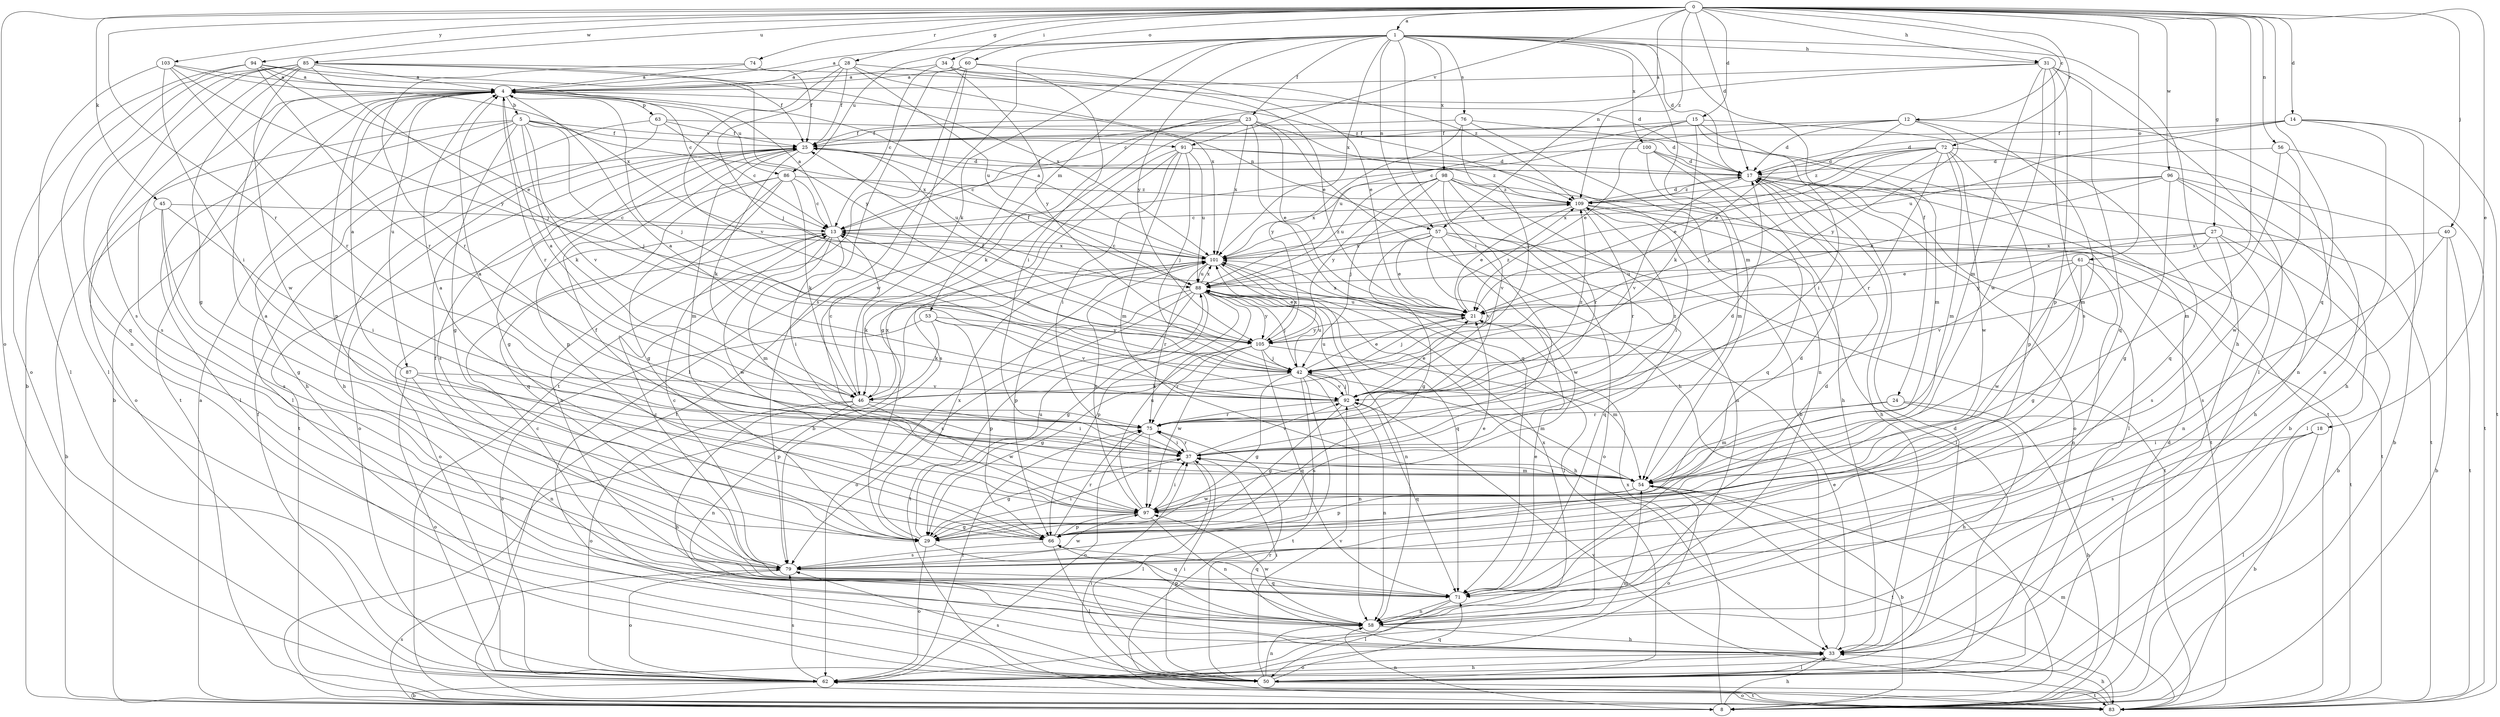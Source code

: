 strict digraph  {
0;
1;
4;
5;
8;
12;
13;
14;
15;
17;
18;
21;
23;
24;
25;
27;
28;
29;
31;
33;
34;
37;
40;
42;
45;
46;
50;
53;
54;
56;
57;
58;
60;
61;
62;
63;
66;
71;
72;
74;
75;
76;
79;
83;
85;
86;
87;
88;
91;
92;
94;
96;
97;
98;
100;
101;
103;
105;
109;
0 -> 1  [label=a];
0 -> 12  [label=c];
0 -> 14  [label=d];
0 -> 15  [label=d];
0 -> 17  [label=d];
0 -> 18  [label=e];
0 -> 27  [label=g];
0 -> 28  [label=g];
0 -> 31  [label=h];
0 -> 34  [label=i];
0 -> 40  [label=j];
0 -> 42  [label=j];
0 -> 45  [label=k];
0 -> 56  [label=n];
0 -> 57  [label=n];
0 -> 60  [label=o];
0 -> 61  [label=o];
0 -> 62  [label=o];
0 -> 71  [label=q];
0 -> 72  [label=r];
0 -> 74  [label=r];
0 -> 75  [label=r];
0 -> 85  [label=u];
0 -> 91  [label=v];
0 -> 94  [label=w];
0 -> 96  [label=w];
0 -> 103  [label=y];
0 -> 109  [label=z];
1 -> 4  [label=a];
1 -> 17  [label=d];
1 -> 23  [label=f];
1 -> 24  [label=f];
1 -> 31  [label=h];
1 -> 33  [label=h];
1 -> 37  [label=i];
1 -> 46  [label=k];
1 -> 53  [label=m];
1 -> 54  [label=m];
1 -> 57  [label=n];
1 -> 76  [label=s];
1 -> 79  [label=s];
1 -> 86  [label=u];
1 -> 98  [label=x];
1 -> 100  [label=x];
1 -> 101  [label=x];
1 -> 105  [label=y];
4 -> 5  [label=b];
4 -> 8  [label=b];
4 -> 42  [label=j];
4 -> 57  [label=n];
4 -> 63  [label=p];
4 -> 66  [label=p];
4 -> 75  [label=r];
4 -> 79  [label=s];
4 -> 83  [label=t];
4 -> 86  [label=u];
4 -> 87  [label=u];
5 -> 25  [label=f];
5 -> 29  [label=g];
5 -> 33  [label=h];
5 -> 42  [label=j];
5 -> 46  [label=k];
5 -> 50  [label=l];
5 -> 62  [label=o];
5 -> 91  [label=v];
5 -> 92  [label=v];
5 -> 101  [label=x];
8 -> 4  [label=a];
8 -> 17  [label=d];
8 -> 33  [label=h];
8 -> 58  [label=n];
8 -> 79  [label=s];
8 -> 101  [label=x];
12 -> 13  [label=c];
12 -> 17  [label=d];
12 -> 21  [label=e];
12 -> 25  [label=f];
12 -> 54  [label=m];
12 -> 58  [label=n];
12 -> 105  [label=y];
13 -> 4  [label=a];
13 -> 37  [label=i];
13 -> 54  [label=m];
13 -> 62  [label=o];
13 -> 97  [label=w];
13 -> 101  [label=x];
14 -> 17  [label=d];
14 -> 25  [label=f];
14 -> 33  [label=h];
14 -> 58  [label=n];
14 -> 83  [label=t];
14 -> 88  [label=u];
15 -> 21  [label=e];
15 -> 25  [label=f];
15 -> 37  [label=i];
15 -> 46  [label=k];
15 -> 54  [label=m];
15 -> 71  [label=q];
15 -> 88  [label=u];
17 -> 25  [label=f];
17 -> 33  [label=h];
17 -> 50  [label=l];
17 -> 62  [label=o];
17 -> 83  [label=t];
17 -> 92  [label=v];
17 -> 109  [label=z];
18 -> 8  [label=b];
18 -> 37  [label=i];
18 -> 50  [label=l];
18 -> 79  [label=s];
21 -> 42  [label=j];
21 -> 88  [label=u];
21 -> 101  [label=x];
21 -> 105  [label=y];
21 -> 109  [label=z];
23 -> 8  [label=b];
23 -> 21  [label=e];
23 -> 25  [label=f];
23 -> 29  [label=g];
23 -> 33  [label=h];
23 -> 46  [label=k];
23 -> 71  [label=q];
23 -> 83  [label=t];
23 -> 101  [label=x];
24 -> 8  [label=b];
24 -> 33  [label=h];
24 -> 54  [label=m];
24 -> 75  [label=r];
25 -> 17  [label=d];
25 -> 29  [label=g];
25 -> 46  [label=k];
25 -> 54  [label=m];
25 -> 66  [label=p];
25 -> 79  [label=s];
25 -> 83  [label=t];
25 -> 88  [label=u];
27 -> 8  [label=b];
27 -> 21  [label=e];
27 -> 58  [label=n];
27 -> 79  [label=s];
27 -> 101  [label=x];
27 -> 105  [label=y];
28 -> 4  [label=a];
28 -> 25  [label=f];
28 -> 42  [label=j];
28 -> 88  [label=u];
28 -> 92  [label=v];
28 -> 101  [label=x];
28 -> 109  [label=z];
29 -> 37  [label=i];
29 -> 62  [label=o];
29 -> 71  [label=q];
29 -> 88  [label=u];
29 -> 101  [label=x];
31 -> 4  [label=a];
31 -> 13  [label=c];
31 -> 50  [label=l];
31 -> 54  [label=m];
31 -> 66  [label=p];
31 -> 71  [label=q];
31 -> 79  [label=s];
31 -> 97  [label=w];
33 -> 21  [label=e];
33 -> 37  [label=i];
33 -> 50  [label=l];
33 -> 62  [label=o];
34 -> 4  [label=a];
34 -> 13  [label=c];
34 -> 21  [label=e];
34 -> 105  [label=y];
34 -> 109  [label=z];
37 -> 4  [label=a];
37 -> 17  [label=d];
37 -> 29  [label=g];
37 -> 50  [label=l];
37 -> 54  [label=m];
37 -> 75  [label=r];
37 -> 92  [label=v];
40 -> 8  [label=b];
40 -> 79  [label=s];
40 -> 83  [label=t];
40 -> 101  [label=x];
42 -> 13  [label=c];
42 -> 21  [label=e];
42 -> 29  [label=g];
42 -> 46  [label=k];
42 -> 54  [label=m];
42 -> 58  [label=n];
42 -> 79  [label=s];
42 -> 83  [label=t];
42 -> 88  [label=u];
42 -> 92  [label=v];
45 -> 8  [label=b];
45 -> 13  [label=c];
45 -> 29  [label=g];
45 -> 37  [label=i];
45 -> 79  [label=s];
46 -> 4  [label=a];
46 -> 13  [label=c];
46 -> 33  [label=h];
46 -> 37  [label=i];
46 -> 58  [label=n];
46 -> 62  [label=o];
46 -> 97  [label=w];
46 -> 101  [label=x];
50 -> 37  [label=i];
50 -> 58  [label=n];
50 -> 71  [label=q];
50 -> 75  [label=r];
50 -> 79  [label=s];
50 -> 83  [label=t];
50 -> 92  [label=v];
53 -> 46  [label=k];
53 -> 62  [label=o];
53 -> 66  [label=p];
53 -> 92  [label=v];
53 -> 105  [label=y];
54 -> 4  [label=a];
54 -> 8  [label=b];
54 -> 37  [label=i];
54 -> 62  [label=o];
54 -> 66  [label=p];
54 -> 83  [label=t];
54 -> 97  [label=w];
56 -> 17  [label=d];
56 -> 54  [label=m];
56 -> 83  [label=t];
56 -> 97  [label=w];
57 -> 21  [label=e];
57 -> 29  [label=g];
57 -> 62  [label=o];
57 -> 71  [label=q];
57 -> 83  [label=t];
57 -> 92  [label=v];
57 -> 97  [label=w];
57 -> 101  [label=x];
58 -> 13  [label=c];
58 -> 33  [label=h];
58 -> 66  [label=p];
58 -> 97  [label=w];
58 -> 101  [label=x];
60 -> 4  [label=a];
60 -> 21  [label=e];
60 -> 37  [label=i];
60 -> 50  [label=l];
60 -> 83  [label=t];
60 -> 97  [label=w];
61 -> 29  [label=g];
61 -> 58  [label=n];
61 -> 83  [label=t];
61 -> 88  [label=u];
61 -> 92  [label=v];
61 -> 97  [label=w];
62 -> 8  [label=b];
62 -> 17  [label=d];
62 -> 25  [label=f];
62 -> 33  [label=h];
62 -> 54  [label=m];
62 -> 75  [label=r];
62 -> 79  [label=s];
62 -> 83  [label=t];
63 -> 13  [label=c];
63 -> 17  [label=d];
63 -> 25  [label=f];
63 -> 33  [label=h];
63 -> 50  [label=l];
66 -> 4  [label=a];
66 -> 17  [label=d];
66 -> 21  [label=e];
66 -> 50  [label=l];
66 -> 71  [label=q];
66 -> 75  [label=r];
66 -> 79  [label=s];
71 -> 13  [label=c];
71 -> 17  [label=d];
71 -> 21  [label=e];
71 -> 50  [label=l];
71 -> 58  [label=n];
72 -> 8  [label=b];
72 -> 17  [label=d];
72 -> 21  [label=e];
72 -> 42  [label=j];
72 -> 54  [label=m];
72 -> 66  [label=p];
72 -> 75  [label=r];
72 -> 88  [label=u];
72 -> 97  [label=w];
72 -> 109  [label=z];
74 -> 4  [label=a];
74 -> 25  [label=f];
74 -> 75  [label=r];
75 -> 37  [label=i];
75 -> 62  [label=o];
75 -> 97  [label=w];
75 -> 109  [label=z];
76 -> 25  [label=f];
76 -> 42  [label=j];
76 -> 58  [label=n];
76 -> 83  [label=t];
76 -> 105  [label=y];
79 -> 13  [label=c];
79 -> 25  [label=f];
79 -> 62  [label=o];
79 -> 71  [label=q];
79 -> 97  [label=w];
83 -> 33  [label=h];
83 -> 37  [label=i];
83 -> 54  [label=m];
83 -> 62  [label=o];
83 -> 92  [label=v];
85 -> 4  [label=a];
85 -> 8  [label=b];
85 -> 17  [label=d];
85 -> 29  [label=g];
85 -> 42  [label=j];
85 -> 58  [label=n];
85 -> 71  [label=q];
85 -> 79  [label=s];
85 -> 97  [label=w];
85 -> 101  [label=x];
85 -> 105  [label=y];
86 -> 13  [label=c];
86 -> 29  [label=g];
86 -> 46  [label=k];
86 -> 58  [label=n];
86 -> 62  [label=o];
86 -> 71  [label=q];
86 -> 109  [label=z];
87 -> 4  [label=a];
87 -> 58  [label=n];
87 -> 62  [label=o];
87 -> 66  [label=p];
87 -> 92  [label=v];
88 -> 21  [label=e];
88 -> 25  [label=f];
88 -> 29  [label=g];
88 -> 33  [label=h];
88 -> 42  [label=j];
88 -> 58  [label=n];
88 -> 62  [label=o];
88 -> 66  [label=p];
88 -> 79  [label=s];
88 -> 83  [label=t];
88 -> 101  [label=x];
88 -> 105  [label=y];
91 -> 8  [label=b];
91 -> 17  [label=d];
91 -> 37  [label=i];
91 -> 42  [label=j];
91 -> 54  [label=m];
91 -> 79  [label=s];
91 -> 88  [label=u];
91 -> 109  [label=z];
92 -> 4  [label=a];
92 -> 21  [label=e];
92 -> 29  [label=g];
92 -> 42  [label=j];
92 -> 58  [label=n];
92 -> 71  [label=q];
92 -> 75  [label=r];
92 -> 88  [label=u];
92 -> 109  [label=z];
94 -> 4  [label=a];
94 -> 13  [label=c];
94 -> 21  [label=e];
94 -> 25  [label=f];
94 -> 50  [label=l];
94 -> 62  [label=o];
94 -> 75  [label=r];
96 -> 8  [label=b];
96 -> 21  [label=e];
96 -> 29  [label=g];
96 -> 33  [label=h];
96 -> 50  [label=l];
96 -> 101  [label=x];
96 -> 109  [label=z];
97 -> 25  [label=f];
97 -> 29  [label=g];
97 -> 37  [label=i];
97 -> 58  [label=n];
97 -> 66  [label=p];
97 -> 88  [label=u];
97 -> 101  [label=x];
98 -> 42  [label=j];
98 -> 58  [label=n];
98 -> 75  [label=r];
98 -> 83  [label=t];
98 -> 88  [label=u];
98 -> 92  [label=v];
98 -> 101  [label=x];
98 -> 105  [label=y];
98 -> 109  [label=z];
100 -> 13  [label=c];
100 -> 17  [label=d];
100 -> 33  [label=h];
100 -> 54  [label=m];
100 -> 71  [label=q];
101 -> 4  [label=a];
101 -> 13  [label=c];
101 -> 46  [label=k];
101 -> 50  [label=l];
101 -> 66  [label=p];
101 -> 71  [label=q];
101 -> 75  [label=r];
101 -> 88  [label=u];
101 -> 109  [label=z];
103 -> 4  [label=a];
103 -> 37  [label=i];
103 -> 50  [label=l];
103 -> 75  [label=r];
103 -> 101  [label=x];
103 -> 105  [label=y];
105 -> 25  [label=f];
105 -> 29  [label=g];
105 -> 42  [label=j];
105 -> 54  [label=m];
105 -> 71  [label=q];
105 -> 75  [label=r];
105 -> 97  [label=w];
105 -> 101  [label=x];
109 -> 13  [label=c];
109 -> 17  [label=d];
109 -> 21  [label=e];
109 -> 37  [label=i];
109 -> 50  [label=l];
109 -> 75  [label=r];
109 -> 83  [label=t];
}
